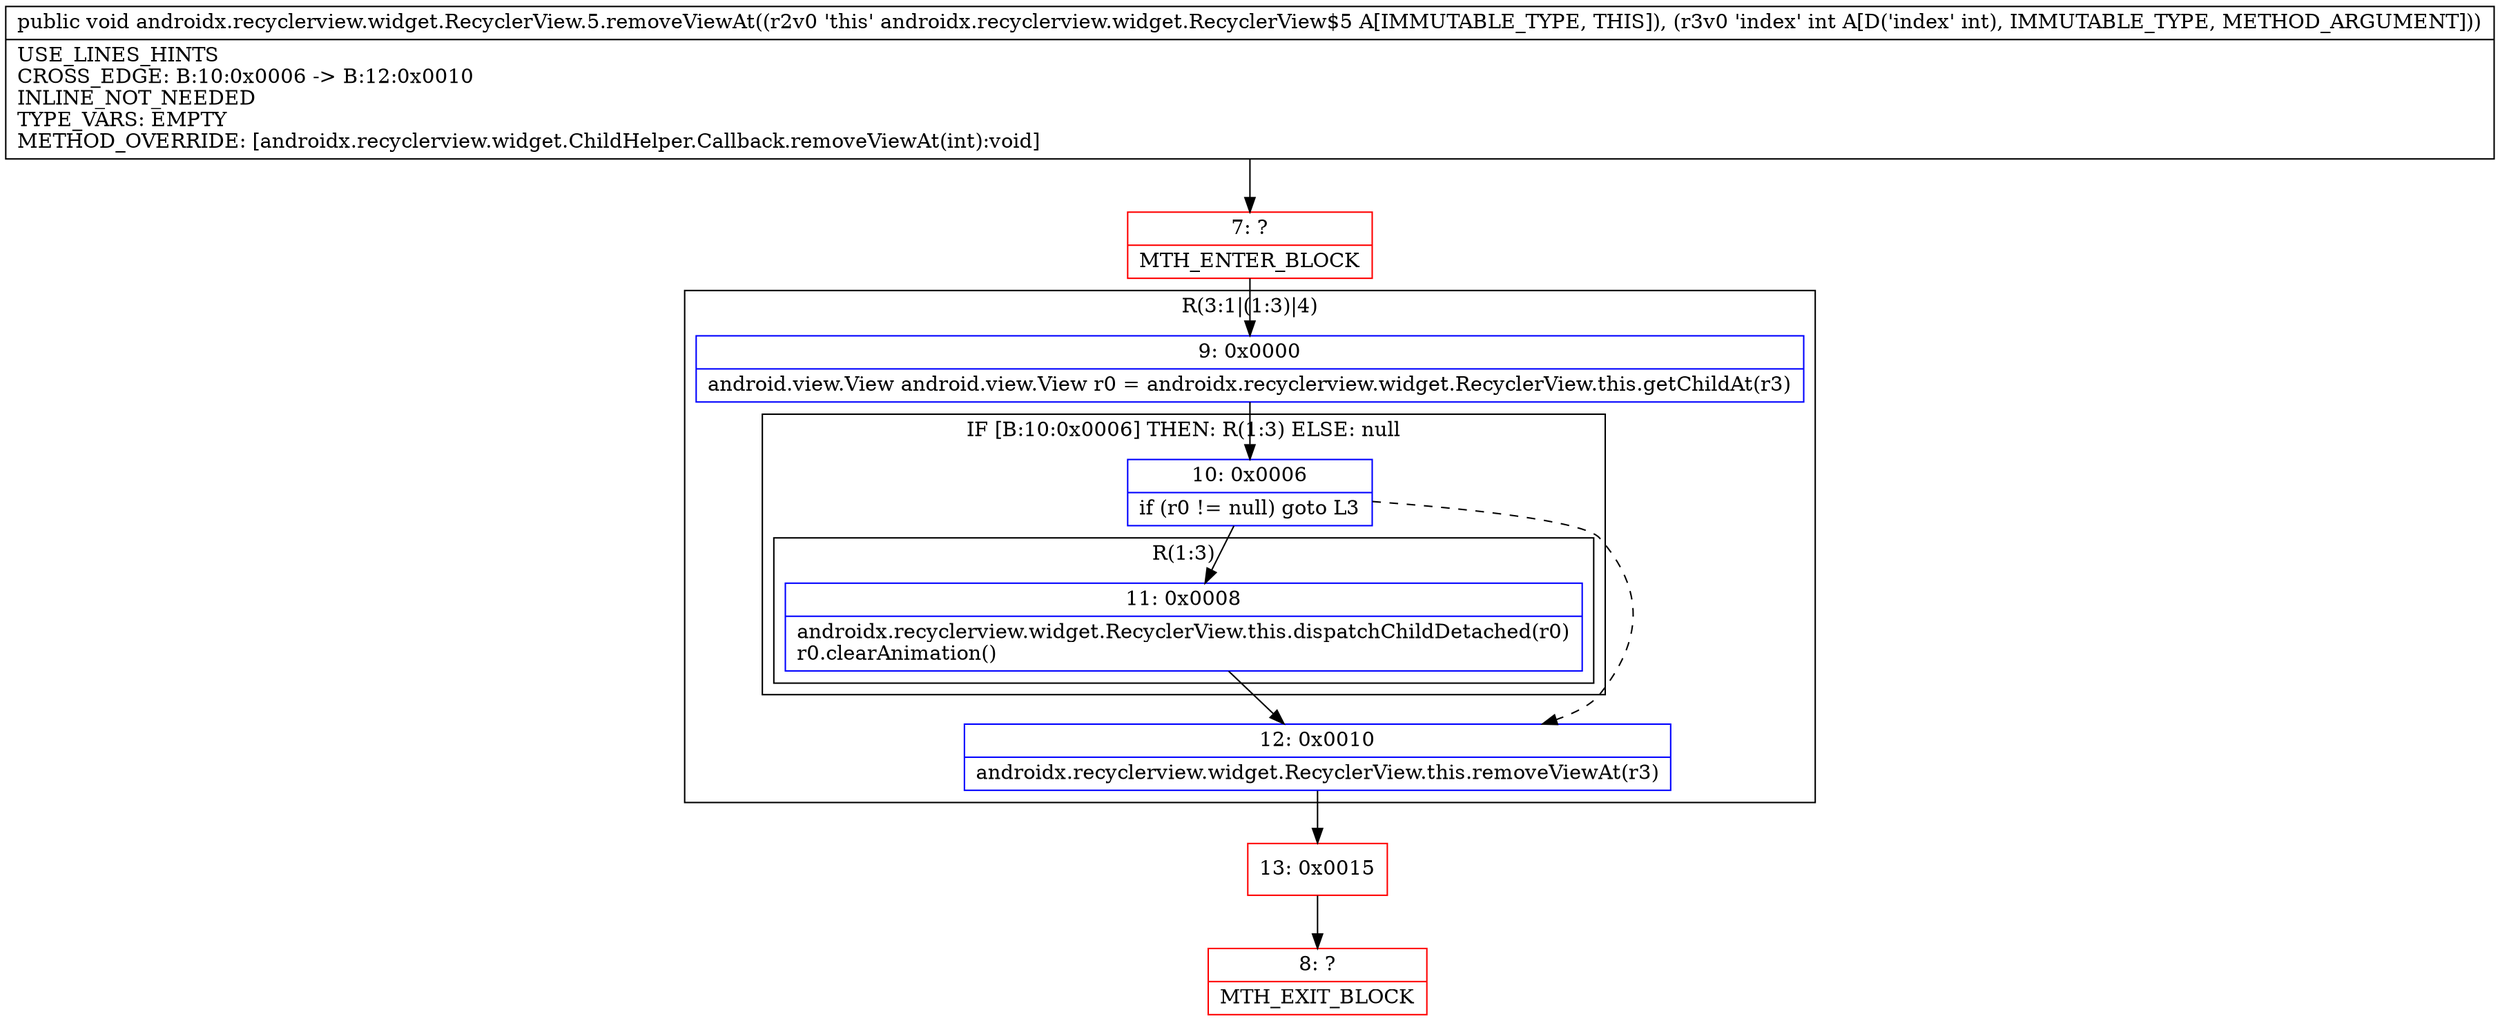 digraph "CFG forandroidx.recyclerview.widget.RecyclerView.5.removeViewAt(I)V" {
subgraph cluster_Region_610927801 {
label = "R(3:1|(1:3)|4)";
node [shape=record,color=blue];
Node_9 [shape=record,label="{9\:\ 0x0000|android.view.View android.view.View r0 = androidx.recyclerview.widget.RecyclerView.this.getChildAt(r3)\l}"];
subgraph cluster_IfRegion_1115403042 {
label = "IF [B:10:0x0006] THEN: R(1:3) ELSE: null";
node [shape=record,color=blue];
Node_10 [shape=record,label="{10\:\ 0x0006|if (r0 != null) goto L3\l}"];
subgraph cluster_Region_176856773 {
label = "R(1:3)";
node [shape=record,color=blue];
Node_11 [shape=record,label="{11\:\ 0x0008|androidx.recyclerview.widget.RecyclerView.this.dispatchChildDetached(r0)\lr0.clearAnimation()\l}"];
}
}
Node_12 [shape=record,label="{12\:\ 0x0010|androidx.recyclerview.widget.RecyclerView.this.removeViewAt(r3)\l}"];
}
Node_7 [shape=record,color=red,label="{7\:\ ?|MTH_ENTER_BLOCK\l}"];
Node_13 [shape=record,color=red,label="{13\:\ 0x0015}"];
Node_8 [shape=record,color=red,label="{8\:\ ?|MTH_EXIT_BLOCK\l}"];
MethodNode[shape=record,label="{public void androidx.recyclerview.widget.RecyclerView.5.removeViewAt((r2v0 'this' androidx.recyclerview.widget.RecyclerView$5 A[IMMUTABLE_TYPE, THIS]), (r3v0 'index' int A[D('index' int), IMMUTABLE_TYPE, METHOD_ARGUMENT]))  | USE_LINES_HINTS\lCROSS_EDGE: B:10:0x0006 \-\> B:12:0x0010\lINLINE_NOT_NEEDED\lTYPE_VARS: EMPTY\lMETHOD_OVERRIDE: [androidx.recyclerview.widget.ChildHelper.Callback.removeViewAt(int):void]\l}"];
MethodNode -> Node_7;Node_9 -> Node_10;
Node_10 -> Node_11;
Node_10 -> Node_12[style=dashed];
Node_11 -> Node_12;
Node_12 -> Node_13;
Node_7 -> Node_9;
Node_13 -> Node_8;
}

